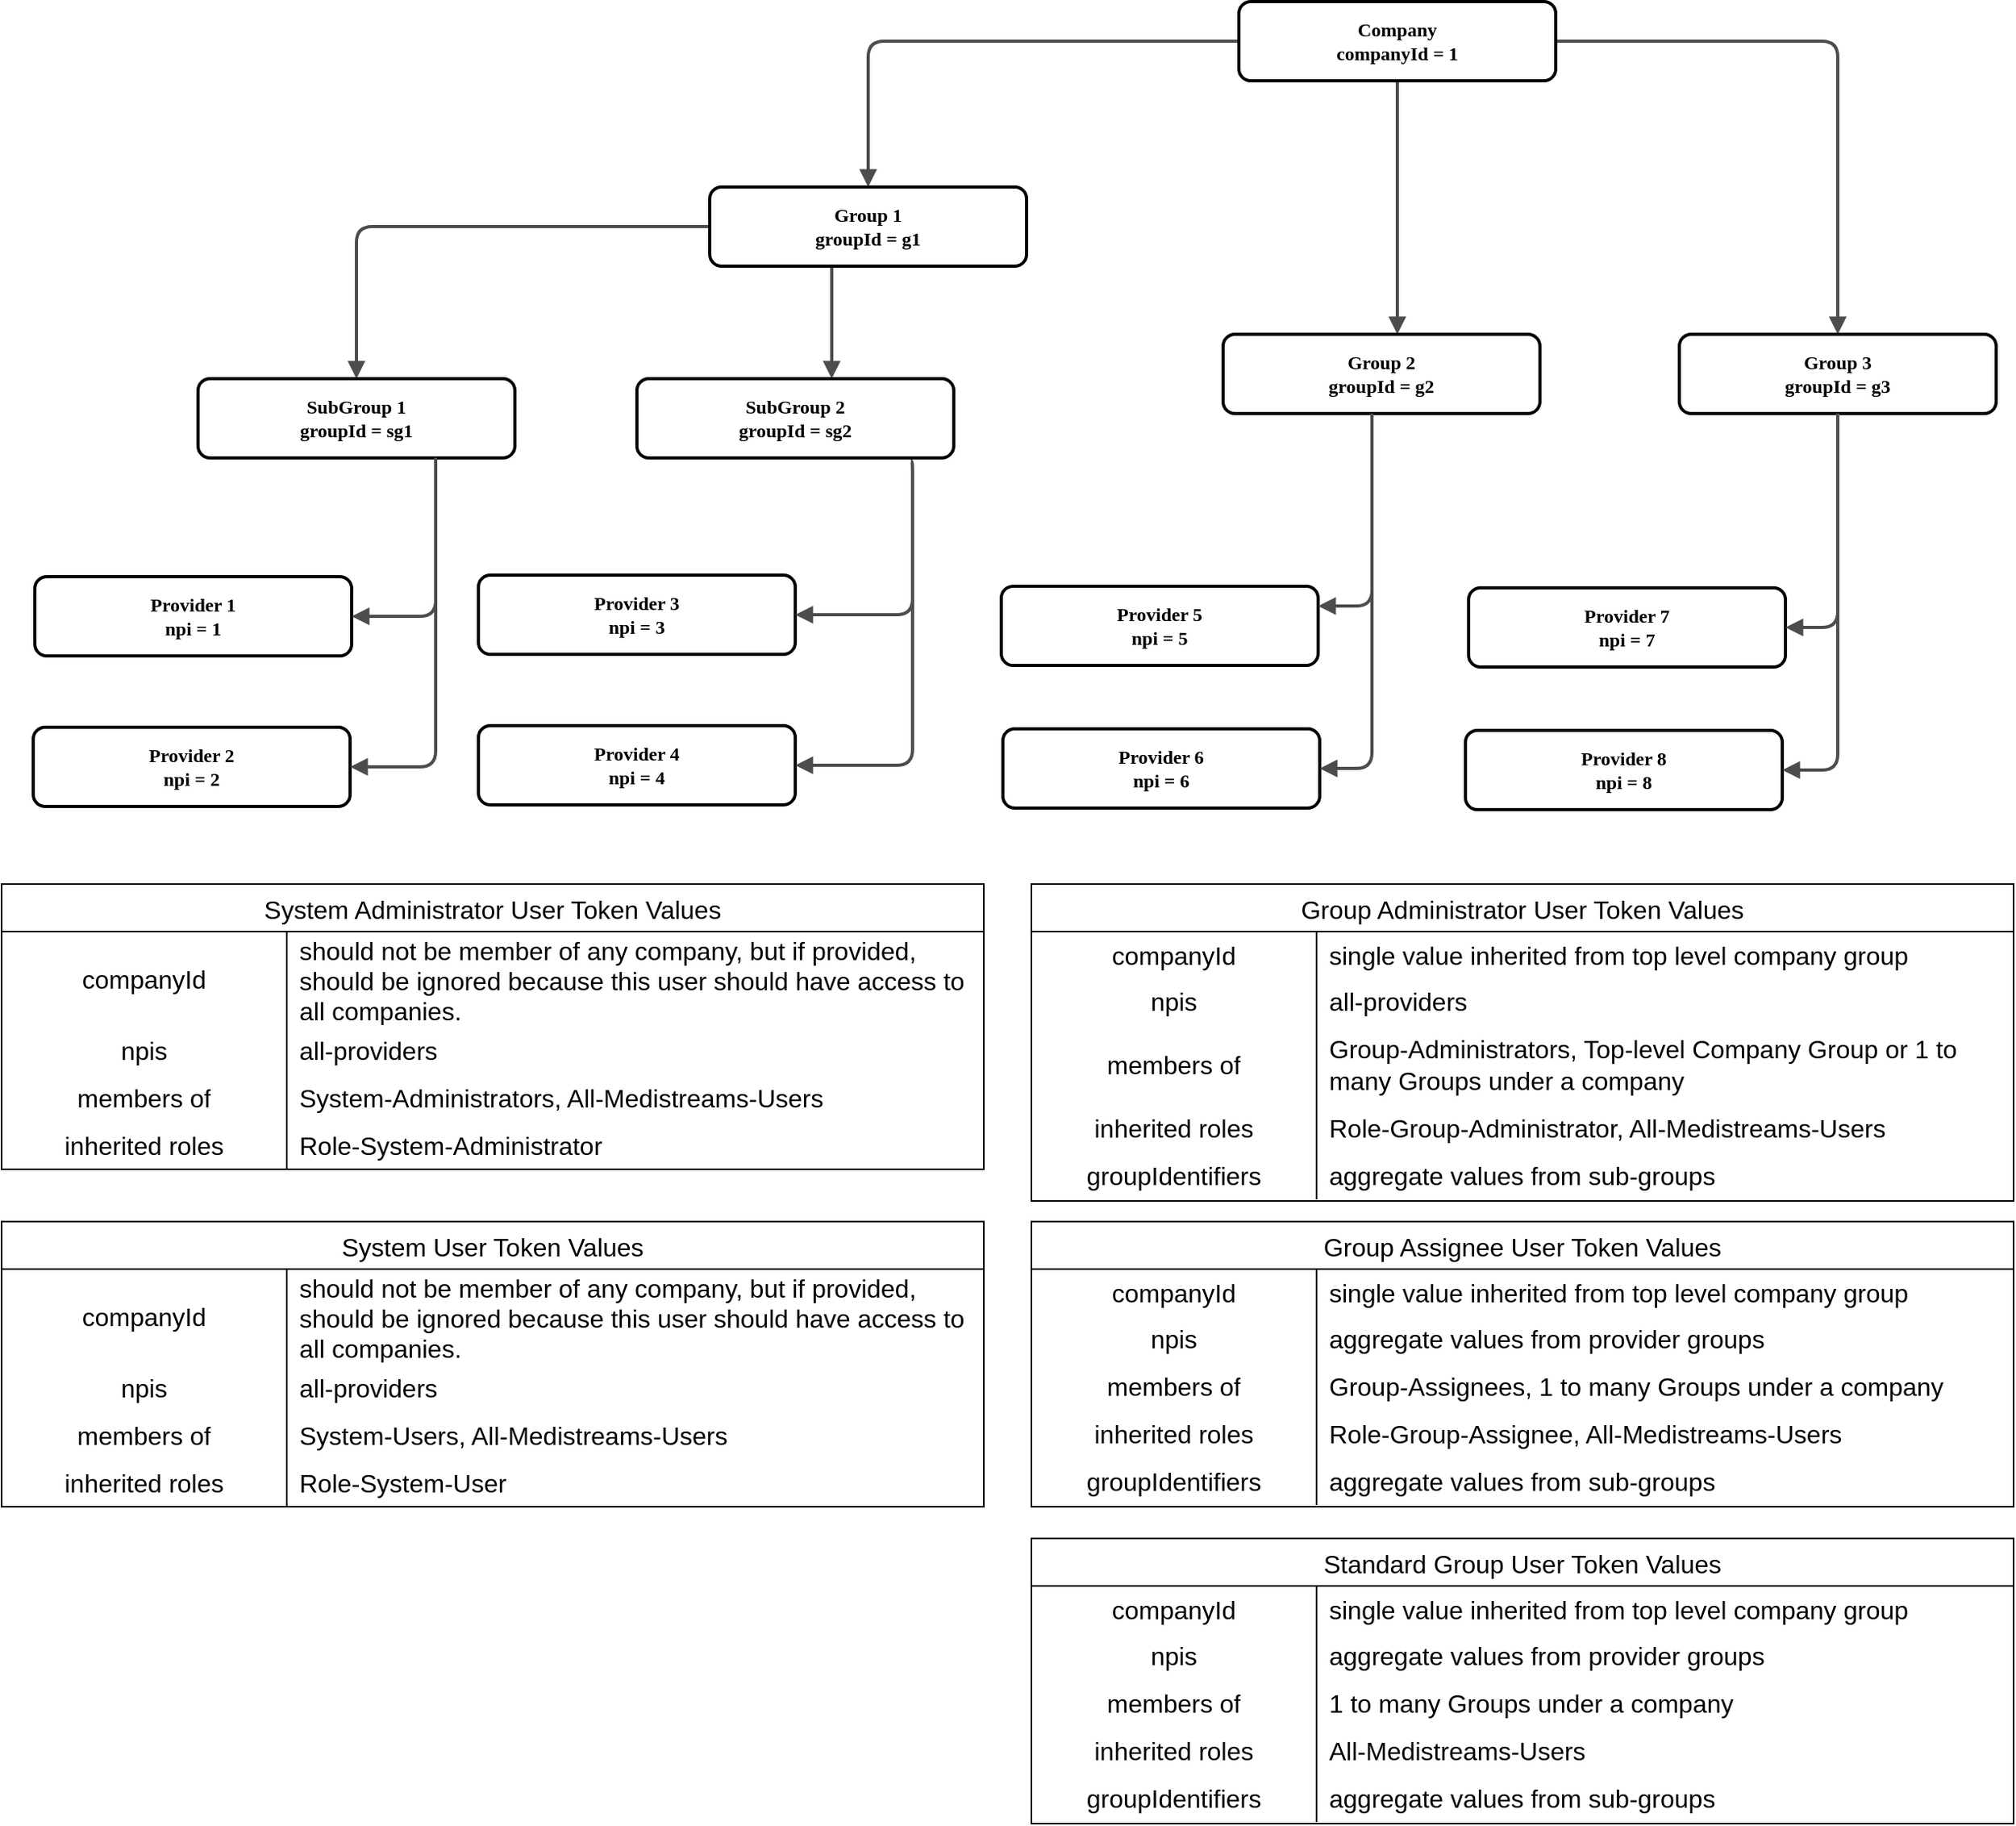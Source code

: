 <mxfile version="22.1.18" type="github">
  <diagram name="Page-1" id="19d8dcba-68ad-dc05-1034-9cf7b2a963f6">
    <mxGraphModel dx="2034" dy="881" grid="1" gridSize="10" guides="1" tooltips="1" connect="1" arrows="1" fold="1" page="1" pageScale="1" pageWidth="1100" pageHeight="850" background="none" math="0" shadow="0">
      <root>
        <mxCell id="0" />
        <mxCell id="1" parent="0" />
        <mxCell id="218ae93e1282097f-42" value="" style="edgeStyle=orthogonalEdgeStyle;rounded=1;html=1;labelBackgroundColor=none;endArrow=block;endFill=1;strokeColor=#4D4D4D;strokeWidth=2;fontFamily=Verdana;fontSize=12;fontStyle=1;entryX=0.55;entryY=0;entryDx=0;entryDy=0;entryPerimeter=0;" parent="1" source="6257edae8c83ed4a-1" target="ilBocAJCW0qdLJUAT_6Z-22" edge="1">
          <mxGeometry relative="1" as="geometry">
            <mxPoint x="908" y="330" as="targetPoint" />
          </mxGeometry>
        </mxCell>
        <mxCell id="218ae93e1282097f-43" value="" style="edgeStyle=orthogonalEdgeStyle;rounded=1;html=1;labelBackgroundColor=none;endArrow=block;endFill=1;strokeColor=#4D4D4D;strokeWidth=2;fontFamily=Verdana;fontSize=12;fontStyle=1" parent="1" source="6257edae8c83ed4a-1" target="6257edae8c83ed4a-9" edge="1">
          <mxGeometry relative="1" as="geometry" />
        </mxCell>
        <mxCell id="218ae93e1282097f-44" value="" style="edgeStyle=orthogonalEdgeStyle;rounded=1;html=1;labelBackgroundColor=none;endArrow=block;endFill=1;strokeColor=#4D4D4D;strokeWidth=2;fontFamily=Verdana;fontSize=12;fontStyle=1;exitX=1;exitY=0.5;exitDx=0;exitDy=0;" parent="1" source="6257edae8c83ed4a-1" target="218ae93e1282097f-2" edge="1">
          <mxGeometry relative="1" as="geometry">
            <mxPoint x="939" y="95" as="sourcePoint" />
          </mxGeometry>
        </mxCell>
        <mxCell id="218ae93e1282097f-45" value="" style="edgeStyle=elbowEdgeStyle;rounded=1;html=1;labelBackgroundColor=none;endArrow=block;endFill=1;strokeColor=#4D4D4D;strokeWidth=2;fontFamily=Verdana;fontSize=12;fontStyle=1" parent="1" source="6257edae8c83ed4a-9" target="6257edae8c83ed4a-21" edge="1">
          <mxGeometry relative="1" as="geometry" />
        </mxCell>
        <mxCell id="218ae93e1282097f-46" value="" style="edgeStyle=orthogonalEdgeStyle;rounded=1;html=1;labelBackgroundColor=none;endArrow=block;endFill=1;strokeColor=#4D4D4D;strokeWidth=2;fontFamily=Verdana;fontSize=12;fontStyle=1" parent="1" source="6257edae8c83ed4a-9" target="218ae93e1282097f-8" edge="1">
          <mxGeometry relative="1" as="geometry" />
        </mxCell>
        <mxCell id="218ae93e1282097f-8" value="SubGroup 1&lt;br&gt;groupId = sg1" style="whiteSpace=wrap;html=1;rounded=1;shadow=0;comic=0;strokeWidth=2;fontFamily=Verdana;align=center;fontSize=12;fontStyle=1" parent="1" vertex="1">
          <mxGeometry x="144" y="308" width="200" height="50" as="geometry" />
        </mxCell>
        <mxCell id="6257edae8c83ed4a-9" value="Group 1&lt;br&gt;groupId = g1" style="whiteSpace=wrap;html=1;rounded=1;shadow=0;comic=0;strokeWidth=2;fontFamily=Verdana;align=center;fontSize=12;fontStyle=1" parent="1" vertex="1">
          <mxGeometry x="467" y="187" width="200" height="50" as="geometry" />
        </mxCell>
        <mxCell id="6257edae8c83ed4a-21" value="SubGroup 2&lt;br&gt;groupId = sg2" style="whiteSpace=wrap;html=1;rounded=1;shadow=0;comic=0;strokeWidth=2;fontFamily=Verdana;align=center;fontSize=12;fontStyle=1" parent="1" vertex="1">
          <mxGeometry x="421" y="308" width="200" height="50" as="geometry" />
        </mxCell>
        <mxCell id="6257edae8c83ed4a-1" value="Company&lt;br&gt;companyId = 1" style="whiteSpace=wrap;html=1;rounded=1;shadow=0;comic=0;strokeWidth=2;fontFamily=Verdana;align=center;fontSize=12;fontStyle=1" parent="1" vertex="1">
          <mxGeometry x="801" y="70" width="200" height="50" as="geometry" />
        </mxCell>
        <mxCell id="218ae93e1282097f-2" value="Group 3&lt;br&gt;groupId = g3" style="whiteSpace=wrap;html=1;rounded=1;shadow=0;comic=0;strokeWidth=2;fontFamily=Verdana;align=center;fontSize=12;fontStyle=1" parent="1" vertex="1">
          <mxGeometry x="1079" y="280" width="200" height="50" as="geometry" />
        </mxCell>
        <mxCell id="ilBocAJCW0qdLJUAT_6Z-4" value="Provider 1&lt;br&gt;npi = 1" style="whiteSpace=wrap;html=1;rounded=1;shadow=0;comic=0;strokeWidth=2;fontFamily=Verdana;align=center;fontSize=12;fontStyle=1" vertex="1" parent="1">
          <mxGeometry x="41" y="433" width="200" height="50" as="geometry" />
        </mxCell>
        <mxCell id="ilBocAJCW0qdLJUAT_6Z-6" value="Provider 2&lt;br&gt;npi = 2" style="whiteSpace=wrap;html=1;rounded=1;shadow=0;comic=0;strokeWidth=2;fontFamily=Verdana;align=center;fontSize=12;fontStyle=1" vertex="1" parent="1">
          <mxGeometry x="40" y="528" width="200" height="50" as="geometry" />
        </mxCell>
        <mxCell id="ilBocAJCW0qdLJUAT_6Z-14" value="" style="edgeStyle=elbowEdgeStyle;rounded=1;html=1;labelBackgroundColor=none;endArrow=block;endFill=1;strokeColor=#4D4D4D;strokeWidth=2;fontFamily=Verdana;fontSize=10;exitX=0.75;exitY=1;exitDx=0;exitDy=0;" edge="1" parent="1" source="218ae93e1282097f-8" target="ilBocAJCW0qdLJUAT_6Z-6">
          <mxGeometry relative="1" as="geometry">
            <mxPoint x="330" y="473" as="sourcePoint" />
            <mxPoint x="246" y="441" as="targetPoint" />
            <Array as="points">
              <mxPoint x="294" y="443" />
              <mxPoint x="250" y="443" />
            </Array>
          </mxGeometry>
        </mxCell>
        <mxCell id="ilBocAJCW0qdLJUAT_6Z-17" value="" style="edgeStyle=elbowEdgeStyle;rounded=1;html=1;labelBackgroundColor=none;endArrow=block;endFill=1;strokeColor=#4D4D4D;strokeWidth=2;fontFamily=Verdana;fontSize=10;exitX=0.75;exitY=1;exitDx=0;exitDy=0;entryX=1;entryY=0.5;entryDx=0;entryDy=0;" edge="1" parent="1" source="218ae93e1282097f-8" target="ilBocAJCW0qdLJUAT_6Z-4">
          <mxGeometry relative="1" as="geometry">
            <mxPoint x="304" y="353" as="sourcePoint" />
            <mxPoint x="260" y="548" as="targetPoint" />
            <Array as="points">
              <mxPoint x="294" y="413" />
            </Array>
          </mxGeometry>
        </mxCell>
        <mxCell id="ilBocAJCW0qdLJUAT_6Z-18" value="Provider 3&lt;br&gt;npi = 3" style="whiteSpace=wrap;html=1;rounded=1;shadow=0;comic=0;strokeWidth=2;fontFamily=Verdana;align=center;fontSize=12;fontStyle=1" vertex="1" parent="1">
          <mxGeometry x="321" y="432" width="200" height="50" as="geometry" />
        </mxCell>
        <mxCell id="ilBocAJCW0qdLJUAT_6Z-19" value="Provider 4&lt;br&gt;npi = 4" style="whiteSpace=wrap;html=1;rounded=1;shadow=0;comic=0;strokeWidth=2;fontFamily=Verdana;align=center;fontSize=12;fontStyle=1" vertex="1" parent="1">
          <mxGeometry x="321" y="527" width="200" height="50" as="geometry" />
        </mxCell>
        <mxCell id="ilBocAJCW0qdLJUAT_6Z-20" value="" style="edgeStyle=elbowEdgeStyle;rounded=1;html=1;labelBackgroundColor=none;endArrow=block;endFill=1;strokeColor=#4D4D4D;strokeWidth=2;fontFamily=Verdana;fontSize=10;entryX=1;entryY=0.5;entryDx=0;entryDy=0;" edge="1" parent="1" target="ilBocAJCW0qdLJUAT_6Z-19">
          <mxGeometry relative="1" as="geometry">
            <mxPoint x="595" y="387" as="sourcePoint" />
            <mxPoint x="551" y="547" as="targetPoint" />
            <Array as="points">
              <mxPoint x="595" y="452" />
              <mxPoint x="551" y="452" />
            </Array>
          </mxGeometry>
        </mxCell>
        <mxCell id="ilBocAJCW0qdLJUAT_6Z-21" value="" style="edgeStyle=elbowEdgeStyle;rounded=1;html=1;labelBackgroundColor=none;endArrow=block;endFill=1;strokeColor=#4D4D4D;strokeWidth=2;fontFamily=Verdana;fontSize=10;exitX=0.865;exitY=1.04;exitDx=0;exitDy=0;exitPerimeter=0;" edge="1" parent="1" source="6257edae8c83ed4a-21" target="ilBocAJCW0qdLJUAT_6Z-18">
          <mxGeometry relative="1" as="geometry">
            <mxPoint x="601" y="357" as="sourcePoint" />
            <mxPoint x="551" y="467" as="targetPoint" />
            <Array as="points">
              <mxPoint x="595" y="422" />
            </Array>
          </mxGeometry>
        </mxCell>
        <mxCell id="ilBocAJCW0qdLJUAT_6Z-22" value="Group 2&lt;br&gt;groupId = g2" style="whiteSpace=wrap;html=1;rounded=1;shadow=0;comic=0;strokeWidth=2;fontFamily=Verdana;align=center;fontSize=12;fontStyle=1" vertex="1" parent="1">
          <mxGeometry x="791" y="280" width="200" height="50" as="geometry" />
        </mxCell>
        <mxCell id="ilBocAJCW0qdLJUAT_6Z-23" value="Provider 5&lt;br&gt;npi = 5" style="whiteSpace=wrap;html=1;rounded=1;shadow=0;comic=0;strokeWidth=2;fontFamily=Verdana;align=center;fontSize=12;fontStyle=1" vertex="1" parent="1">
          <mxGeometry x="651" y="439" width="200" height="50" as="geometry" />
        </mxCell>
        <mxCell id="ilBocAJCW0qdLJUAT_6Z-24" value="Provider 6&lt;br&gt;npi = 6" style="whiteSpace=wrap;html=1;rounded=1;shadow=0;comic=0;strokeWidth=2;fontFamily=Verdana;align=center;fontSize=12;fontStyle=1" vertex="1" parent="1">
          <mxGeometry x="652" y="529" width="200" height="50" as="geometry" />
        </mxCell>
        <mxCell id="ilBocAJCW0qdLJUAT_6Z-25" value="" style="edgeStyle=elbowEdgeStyle;rounded=1;html=1;labelBackgroundColor=none;endArrow=block;endFill=1;strokeColor=#4D4D4D;strokeWidth=2;fontFamily=Verdana;fontSize=10;entryX=1;entryY=0.5;entryDx=0;entryDy=0;" edge="1" parent="1" source="ilBocAJCW0qdLJUAT_6Z-22" target="ilBocAJCW0qdLJUAT_6Z-24">
          <mxGeometry relative="1" as="geometry">
            <mxPoint x="885" y="325" as="sourcePoint" />
            <mxPoint x="841" y="520" as="targetPoint" />
            <Array as="points">
              <mxPoint x="885" y="425" />
              <mxPoint x="841" y="425" />
            </Array>
          </mxGeometry>
        </mxCell>
        <mxCell id="ilBocAJCW0qdLJUAT_6Z-26" value="" style="edgeStyle=elbowEdgeStyle;rounded=1;html=1;labelBackgroundColor=none;endArrow=block;endFill=1;strokeColor=#4D4D4D;strokeWidth=2;fontFamily=Verdana;fontSize=10;entryX=1;entryY=0.25;entryDx=0;entryDy=0;exitX=0.47;exitY=1;exitDx=0;exitDy=0;exitPerimeter=0;" edge="1" parent="1" source="ilBocAJCW0qdLJUAT_6Z-22" target="ilBocAJCW0qdLJUAT_6Z-23">
          <mxGeometry relative="1" as="geometry">
            <mxPoint x="885" y="350" as="sourcePoint" />
            <mxPoint x="841" y="440" as="targetPoint" />
            <Array as="points">
              <mxPoint x="885" y="395" />
            </Array>
          </mxGeometry>
        </mxCell>
        <mxCell id="ilBocAJCW0qdLJUAT_6Z-28" value="Provider 7&lt;br&gt;npi = 7" style="whiteSpace=wrap;html=1;rounded=1;shadow=0;comic=0;strokeWidth=2;fontFamily=Verdana;align=center;fontSize=12;fontStyle=1" vertex="1" parent="1">
          <mxGeometry x="946" y="440" width="200" height="50" as="geometry" />
        </mxCell>
        <mxCell id="ilBocAJCW0qdLJUAT_6Z-29" value="Provider 8&lt;br&gt;npi = 8" style="whiteSpace=wrap;html=1;rounded=1;shadow=0;comic=0;strokeWidth=2;fontFamily=Verdana;align=center;fontSize=12;fontStyle=1" vertex="1" parent="1">
          <mxGeometry x="944" y="530" width="200" height="50" as="geometry" />
        </mxCell>
        <mxCell id="ilBocAJCW0qdLJUAT_6Z-30" value="" style="edgeStyle=elbowEdgeStyle;rounded=1;html=1;labelBackgroundColor=none;endArrow=block;endFill=1;strokeColor=#4D4D4D;strokeWidth=2;fontFamily=Verdana;fontSize=10;entryX=1;entryY=0.5;entryDx=0;entryDy=0;" edge="1" parent="1" target="ilBocAJCW0qdLJUAT_6Z-29">
          <mxGeometry relative="1" as="geometry">
            <mxPoint x="1179" y="370" as="sourcePoint" />
            <mxPoint x="849" y="575" as="targetPoint" />
            <Array as="points">
              <mxPoint x="1179" y="430" />
              <mxPoint x="838" y="435" />
            </Array>
          </mxGeometry>
        </mxCell>
        <mxCell id="ilBocAJCW0qdLJUAT_6Z-31" value="" style="edgeStyle=elbowEdgeStyle;rounded=1;html=1;labelBackgroundColor=none;endArrow=block;endFill=1;strokeColor=#4D4D4D;strokeWidth=2;fontFamily=Verdana;fontSize=10;entryX=1;entryY=0.5;entryDx=0;entryDy=0;exitX=0.5;exitY=1;exitDx=0;exitDy=0;" edge="1" parent="1" source="218ae93e1282097f-2" target="ilBocAJCW0qdLJUAT_6Z-28">
          <mxGeometry relative="1" as="geometry">
            <mxPoint x="1179" y="330" as="sourcePoint" />
            <mxPoint x="1229" y="373" as="targetPoint" />
            <Array as="points">
              <mxPoint x="1179" y="400" />
            </Array>
          </mxGeometry>
        </mxCell>
        <mxCell id="ilBocAJCW0qdLJUAT_6Z-81" value="System Administrator User Token Values" style="shape=table;startSize=30;container=1;collapsible=0;childLayout=tableLayout;fixedRows=1;rowLines=0;fontStyle=0;strokeColor=default;fontSize=16;" vertex="1" parent="1">
          <mxGeometry x="20" y="627" width="620" height="180" as="geometry" />
        </mxCell>
        <mxCell id="ilBocAJCW0qdLJUAT_6Z-82" value="" style="shape=tableRow;horizontal=0;startSize=0;swimlaneHead=0;swimlaneBody=0;top=0;left=0;bottom=0;right=0;collapsible=0;dropTarget=0;fillColor=none;points=[[0,0.5],[1,0.5]];portConstraint=eastwest;strokeColor=inherit;fontSize=16;" vertex="1" parent="ilBocAJCW0qdLJUAT_6Z-81">
          <mxGeometry y="30" width="620" height="60" as="geometry" />
        </mxCell>
        <mxCell id="ilBocAJCW0qdLJUAT_6Z-83" value="companyId" style="shape=partialRectangle;html=1;whiteSpace=wrap;connectable=0;fillColor=none;top=0;left=0;bottom=0;right=0;overflow=hidden;pointerEvents=1;strokeColor=inherit;fontSize=16;" vertex="1" parent="ilBocAJCW0qdLJUAT_6Z-82">
          <mxGeometry width="180" height="60" as="geometry">
            <mxRectangle width="180" height="60" as="alternateBounds" />
          </mxGeometry>
        </mxCell>
        <mxCell id="ilBocAJCW0qdLJUAT_6Z-84" value="should not be member of any company, but if provided, should be ignored because this user should have access to all companies." style="shape=partialRectangle;html=1;whiteSpace=wrap;connectable=0;fillColor=none;top=0;left=0;bottom=0;right=0;align=left;spacingLeft=6;overflow=hidden;strokeColor=inherit;fontSize=16;" vertex="1" parent="ilBocAJCW0qdLJUAT_6Z-82">
          <mxGeometry x="180" width="440" height="60" as="geometry">
            <mxRectangle width="440" height="60" as="alternateBounds" />
          </mxGeometry>
        </mxCell>
        <mxCell id="ilBocAJCW0qdLJUAT_6Z-85" value="" style="shape=tableRow;horizontal=0;startSize=0;swimlaneHead=0;swimlaneBody=0;top=0;left=0;bottom=0;right=0;collapsible=0;dropTarget=0;fillColor=none;points=[[0,0.5],[1,0.5]];portConstraint=eastwest;strokeColor=inherit;fontSize=16;" vertex="1" parent="ilBocAJCW0qdLJUAT_6Z-81">
          <mxGeometry y="90" width="620" height="30" as="geometry" />
        </mxCell>
        <mxCell id="ilBocAJCW0qdLJUAT_6Z-86" value="npis" style="shape=partialRectangle;html=1;whiteSpace=wrap;connectable=0;fillColor=none;top=0;left=0;bottom=0;right=0;overflow=hidden;strokeColor=inherit;fontSize=16;" vertex="1" parent="ilBocAJCW0qdLJUAT_6Z-85">
          <mxGeometry width="180" height="30" as="geometry">
            <mxRectangle width="180" height="30" as="alternateBounds" />
          </mxGeometry>
        </mxCell>
        <mxCell id="ilBocAJCW0qdLJUAT_6Z-87" value="all-providers" style="shape=partialRectangle;html=1;whiteSpace=wrap;connectable=0;fillColor=none;top=0;left=0;bottom=0;right=0;align=left;spacingLeft=6;overflow=hidden;strokeColor=inherit;fontSize=16;" vertex="1" parent="ilBocAJCW0qdLJUAT_6Z-85">
          <mxGeometry x="180" width="440" height="30" as="geometry">
            <mxRectangle width="440" height="30" as="alternateBounds" />
          </mxGeometry>
        </mxCell>
        <mxCell id="ilBocAJCW0qdLJUAT_6Z-104" style="shape=tableRow;horizontal=0;startSize=0;swimlaneHead=0;swimlaneBody=0;top=0;left=0;bottom=0;right=0;collapsible=0;dropTarget=0;fillColor=none;points=[[0,0.5],[1,0.5]];portConstraint=eastwest;strokeColor=inherit;fontSize=16;" vertex="1" parent="ilBocAJCW0qdLJUAT_6Z-81">
          <mxGeometry y="120" width="620" height="30" as="geometry" />
        </mxCell>
        <mxCell id="ilBocAJCW0qdLJUAT_6Z-105" value="members of" style="shape=partialRectangle;html=1;whiteSpace=wrap;connectable=0;fillColor=none;top=0;left=0;bottom=0;right=0;overflow=hidden;strokeColor=inherit;fontSize=16;" vertex="1" parent="ilBocAJCW0qdLJUAT_6Z-104">
          <mxGeometry width="180" height="30" as="geometry">
            <mxRectangle width="180" height="30" as="alternateBounds" />
          </mxGeometry>
        </mxCell>
        <mxCell id="ilBocAJCW0qdLJUAT_6Z-106" value="System-Administrators, All-Medistreams-Users" style="shape=partialRectangle;html=1;whiteSpace=wrap;connectable=0;fillColor=none;top=0;left=0;bottom=0;right=0;align=left;spacingLeft=6;overflow=hidden;strokeColor=inherit;fontSize=16;" vertex="1" parent="ilBocAJCW0qdLJUAT_6Z-104">
          <mxGeometry x="180" width="440" height="30" as="geometry">
            <mxRectangle width="440" height="30" as="alternateBounds" />
          </mxGeometry>
        </mxCell>
        <mxCell id="ilBocAJCW0qdLJUAT_6Z-98" style="shape=tableRow;horizontal=0;startSize=0;swimlaneHead=0;swimlaneBody=0;top=0;left=0;bottom=0;right=0;collapsible=0;dropTarget=0;fillColor=none;points=[[0,0.5],[1,0.5]];portConstraint=eastwest;strokeColor=inherit;fontSize=16;" vertex="1" parent="ilBocAJCW0qdLJUAT_6Z-81">
          <mxGeometry y="150" width="620" height="30" as="geometry" />
        </mxCell>
        <mxCell id="ilBocAJCW0qdLJUAT_6Z-99" value="inherited roles" style="shape=partialRectangle;html=1;whiteSpace=wrap;connectable=0;fillColor=none;top=0;left=0;bottom=0;right=0;overflow=hidden;strokeColor=inherit;fontSize=16;" vertex="1" parent="ilBocAJCW0qdLJUAT_6Z-98">
          <mxGeometry width="180" height="30" as="geometry">
            <mxRectangle width="180" height="30" as="alternateBounds" />
          </mxGeometry>
        </mxCell>
        <mxCell id="ilBocAJCW0qdLJUAT_6Z-100" value="Role-System-Administrator" style="shape=partialRectangle;html=1;whiteSpace=wrap;connectable=0;fillColor=none;top=0;left=0;bottom=0;right=0;align=left;spacingLeft=6;overflow=hidden;strokeColor=inherit;fontSize=16;" vertex="1" parent="ilBocAJCW0qdLJUAT_6Z-98">
          <mxGeometry x="180" width="440" height="30" as="geometry">
            <mxRectangle width="440" height="30" as="alternateBounds" />
          </mxGeometry>
        </mxCell>
        <mxCell id="ilBocAJCW0qdLJUAT_6Z-107" value="Group Administrator User Token Values" style="shape=table;startSize=30;container=1;collapsible=0;childLayout=tableLayout;fixedRows=1;rowLines=0;fontStyle=0;strokeColor=default;fontSize=16;" vertex="1" parent="1">
          <mxGeometry x="670" y="627" width="620" height="200" as="geometry" />
        </mxCell>
        <mxCell id="ilBocAJCW0qdLJUAT_6Z-108" value="" style="shape=tableRow;horizontal=0;startSize=0;swimlaneHead=0;swimlaneBody=0;top=0;left=0;bottom=0;right=0;collapsible=0;dropTarget=0;fillColor=none;points=[[0,0.5],[1,0.5]];portConstraint=eastwest;strokeColor=inherit;fontSize=16;flipV=1;flipH=1;" vertex="1" parent="ilBocAJCW0qdLJUAT_6Z-107">
          <mxGeometry y="30" width="620" height="29" as="geometry" />
        </mxCell>
        <mxCell id="ilBocAJCW0qdLJUAT_6Z-109" value="companyId" style="shape=partialRectangle;html=1;whiteSpace=wrap;connectable=0;fillColor=none;top=0;left=0;bottom=0;right=0;overflow=hidden;pointerEvents=1;strokeColor=inherit;fontSize=16;" vertex="1" parent="ilBocAJCW0qdLJUAT_6Z-108">
          <mxGeometry width="180" height="29" as="geometry">
            <mxRectangle width="180" height="29" as="alternateBounds" />
          </mxGeometry>
        </mxCell>
        <mxCell id="ilBocAJCW0qdLJUAT_6Z-110" value="single value inherited from top level company group" style="shape=partialRectangle;html=1;whiteSpace=wrap;connectable=0;fillColor=none;top=0;left=0;bottom=0;right=0;align=left;spacingLeft=6;overflow=hidden;strokeColor=inherit;fontSize=16;" vertex="1" parent="ilBocAJCW0qdLJUAT_6Z-108">
          <mxGeometry x="180" width="440" height="29" as="geometry">
            <mxRectangle width="440" height="29" as="alternateBounds" />
          </mxGeometry>
        </mxCell>
        <mxCell id="ilBocAJCW0qdLJUAT_6Z-111" value="" style="shape=tableRow;horizontal=0;startSize=0;swimlaneHead=0;swimlaneBody=0;top=0;left=0;bottom=0;right=0;collapsible=0;dropTarget=0;fillColor=none;points=[[0,0.5],[1,0.5]];portConstraint=eastwest;strokeColor=inherit;fontSize=16;" vertex="1" parent="ilBocAJCW0qdLJUAT_6Z-107">
          <mxGeometry y="59" width="620" height="30" as="geometry" />
        </mxCell>
        <mxCell id="ilBocAJCW0qdLJUAT_6Z-112" value="npis" style="shape=partialRectangle;html=1;whiteSpace=wrap;connectable=0;fillColor=none;top=0;left=0;bottom=0;right=0;overflow=hidden;strokeColor=inherit;fontSize=16;" vertex="1" parent="ilBocAJCW0qdLJUAT_6Z-111">
          <mxGeometry width="180" height="30" as="geometry">
            <mxRectangle width="180" height="30" as="alternateBounds" />
          </mxGeometry>
        </mxCell>
        <mxCell id="ilBocAJCW0qdLJUAT_6Z-113" value="all-providers" style="shape=partialRectangle;html=1;whiteSpace=wrap;connectable=0;fillColor=none;top=0;left=0;bottom=0;right=0;align=left;spacingLeft=6;overflow=hidden;strokeColor=inherit;fontSize=16;" vertex="1" parent="ilBocAJCW0qdLJUAT_6Z-111">
          <mxGeometry x="180" width="440" height="30" as="geometry">
            <mxRectangle width="440" height="30" as="alternateBounds" />
          </mxGeometry>
        </mxCell>
        <mxCell id="ilBocAJCW0qdLJUAT_6Z-114" style="shape=tableRow;horizontal=0;startSize=0;swimlaneHead=0;swimlaneBody=0;top=0;left=0;bottom=0;right=0;collapsible=0;dropTarget=0;fillColor=none;points=[[0,0.5],[1,0.5]];portConstraint=eastwest;strokeColor=inherit;fontSize=16;" vertex="1" parent="ilBocAJCW0qdLJUAT_6Z-107">
          <mxGeometry y="89" width="620" height="50" as="geometry" />
        </mxCell>
        <mxCell id="ilBocAJCW0qdLJUAT_6Z-115" value="members of" style="shape=partialRectangle;html=1;whiteSpace=wrap;connectable=0;fillColor=none;top=0;left=0;bottom=0;right=0;overflow=hidden;strokeColor=inherit;fontSize=16;" vertex="1" parent="ilBocAJCW0qdLJUAT_6Z-114">
          <mxGeometry width="180" height="50" as="geometry">
            <mxRectangle width="180" height="50" as="alternateBounds" />
          </mxGeometry>
        </mxCell>
        <mxCell id="ilBocAJCW0qdLJUAT_6Z-116" value="Group-Administrators, Top-level Company Group or 1 to many Groups under a company" style="shape=partialRectangle;html=1;whiteSpace=wrap;connectable=0;fillColor=none;top=0;left=0;bottom=0;right=0;align=left;spacingLeft=6;overflow=hidden;strokeColor=inherit;fontSize=16;" vertex="1" parent="ilBocAJCW0qdLJUAT_6Z-114">
          <mxGeometry x="180" width="440" height="50" as="geometry">
            <mxRectangle width="440" height="50" as="alternateBounds" />
          </mxGeometry>
        </mxCell>
        <mxCell id="ilBocAJCW0qdLJUAT_6Z-117" style="shape=tableRow;horizontal=0;startSize=0;swimlaneHead=0;swimlaneBody=0;top=0;left=0;bottom=0;right=0;collapsible=0;dropTarget=0;fillColor=none;points=[[0,0.5],[1,0.5]];portConstraint=eastwest;strokeColor=inherit;fontSize=16;" vertex="1" parent="ilBocAJCW0qdLJUAT_6Z-107">
          <mxGeometry y="139" width="620" height="30" as="geometry" />
        </mxCell>
        <mxCell id="ilBocAJCW0qdLJUAT_6Z-118" value="inherited roles" style="shape=partialRectangle;html=1;whiteSpace=wrap;connectable=0;fillColor=none;top=0;left=0;bottom=0;right=0;overflow=hidden;strokeColor=inherit;fontSize=16;" vertex="1" parent="ilBocAJCW0qdLJUAT_6Z-117">
          <mxGeometry width="180" height="30" as="geometry">
            <mxRectangle width="180" height="30" as="alternateBounds" />
          </mxGeometry>
        </mxCell>
        <mxCell id="ilBocAJCW0qdLJUAT_6Z-119" value="Role-Group-Administrator, All-Medistreams-Users" style="shape=partialRectangle;html=1;whiteSpace=wrap;connectable=0;fillColor=none;top=0;left=0;bottom=0;right=0;align=left;spacingLeft=6;overflow=hidden;strokeColor=inherit;fontSize=16;" vertex="1" parent="ilBocAJCW0qdLJUAT_6Z-117">
          <mxGeometry x="180" width="440" height="30" as="geometry">
            <mxRectangle width="440" height="30" as="alternateBounds" />
          </mxGeometry>
        </mxCell>
        <mxCell id="ilBocAJCW0qdLJUAT_6Z-139" style="shape=tableRow;horizontal=0;startSize=0;swimlaneHead=0;swimlaneBody=0;top=0;left=0;bottom=0;right=0;collapsible=0;dropTarget=0;fillColor=none;points=[[0,0.5],[1,0.5]];portConstraint=eastwest;strokeColor=inherit;fontSize=16;" vertex="1" parent="ilBocAJCW0qdLJUAT_6Z-107">
          <mxGeometry y="169" width="620" height="30" as="geometry" />
        </mxCell>
        <mxCell id="ilBocAJCW0qdLJUAT_6Z-140" value="groupIdentifiers" style="shape=partialRectangle;html=1;whiteSpace=wrap;connectable=0;fillColor=none;top=0;left=0;bottom=0;right=0;overflow=hidden;strokeColor=inherit;fontSize=16;" vertex="1" parent="ilBocAJCW0qdLJUAT_6Z-139">
          <mxGeometry width="180" height="30" as="geometry">
            <mxRectangle width="180" height="30" as="alternateBounds" />
          </mxGeometry>
        </mxCell>
        <mxCell id="ilBocAJCW0qdLJUAT_6Z-141" value="aggregate values from sub-groups" style="shape=partialRectangle;html=1;whiteSpace=wrap;connectable=0;fillColor=none;top=0;left=0;bottom=0;right=0;align=left;spacingLeft=6;overflow=hidden;strokeColor=inherit;fontSize=16;" vertex="1" parent="ilBocAJCW0qdLJUAT_6Z-139">
          <mxGeometry x="180" width="440" height="30" as="geometry">
            <mxRectangle width="440" height="30" as="alternateBounds" />
          </mxGeometry>
        </mxCell>
        <mxCell id="ilBocAJCW0qdLJUAT_6Z-120" value="Group Assignee User Token Values" style="shape=table;startSize=30;container=1;collapsible=0;childLayout=tableLayout;fixedRows=1;rowLines=0;fontStyle=0;strokeColor=default;fontSize=16;" vertex="1" parent="1">
          <mxGeometry x="670" y="840" width="620" height="180" as="geometry" />
        </mxCell>
        <mxCell id="ilBocAJCW0qdLJUAT_6Z-121" value="" style="shape=tableRow;horizontal=0;startSize=0;swimlaneHead=0;swimlaneBody=0;top=0;left=0;bottom=0;right=0;collapsible=0;dropTarget=0;fillColor=none;points=[[0,0.5],[1,0.5]];portConstraint=eastwest;strokeColor=inherit;fontSize=16;flipV=1;flipH=1;" vertex="1" parent="ilBocAJCW0qdLJUAT_6Z-120">
          <mxGeometry y="30" width="620" height="29" as="geometry" />
        </mxCell>
        <mxCell id="ilBocAJCW0qdLJUAT_6Z-122" value="companyId" style="shape=partialRectangle;html=1;whiteSpace=wrap;connectable=0;fillColor=none;top=0;left=0;bottom=0;right=0;overflow=hidden;pointerEvents=1;strokeColor=inherit;fontSize=16;" vertex="1" parent="ilBocAJCW0qdLJUAT_6Z-121">
          <mxGeometry width="180" height="29" as="geometry">
            <mxRectangle width="180" height="29" as="alternateBounds" />
          </mxGeometry>
        </mxCell>
        <mxCell id="ilBocAJCW0qdLJUAT_6Z-123" value="single value&amp;nbsp;inherited from top level company group" style="shape=partialRectangle;html=1;whiteSpace=wrap;connectable=0;fillColor=none;top=0;left=0;bottom=0;right=0;align=left;spacingLeft=6;overflow=hidden;strokeColor=inherit;fontSize=16;" vertex="1" parent="ilBocAJCW0qdLJUAT_6Z-121">
          <mxGeometry x="180" width="440" height="29" as="geometry">
            <mxRectangle width="440" height="29" as="alternateBounds" />
          </mxGeometry>
        </mxCell>
        <mxCell id="ilBocAJCW0qdLJUAT_6Z-124" value="" style="shape=tableRow;horizontal=0;startSize=0;swimlaneHead=0;swimlaneBody=0;top=0;left=0;bottom=0;right=0;collapsible=0;dropTarget=0;fillColor=none;points=[[0,0.5],[1,0.5]];portConstraint=eastwest;strokeColor=inherit;fontSize=16;" vertex="1" parent="ilBocAJCW0qdLJUAT_6Z-120">
          <mxGeometry y="59" width="620" height="30" as="geometry" />
        </mxCell>
        <mxCell id="ilBocAJCW0qdLJUAT_6Z-125" value="npis" style="shape=partialRectangle;html=1;whiteSpace=wrap;connectable=0;fillColor=none;top=0;left=0;bottom=0;right=0;overflow=hidden;strokeColor=inherit;fontSize=16;" vertex="1" parent="ilBocAJCW0qdLJUAT_6Z-124">
          <mxGeometry width="180" height="30" as="geometry">
            <mxRectangle width="180" height="30" as="alternateBounds" />
          </mxGeometry>
        </mxCell>
        <mxCell id="ilBocAJCW0qdLJUAT_6Z-126" value="aggregate values from provider groups" style="shape=partialRectangle;html=1;whiteSpace=wrap;connectable=0;fillColor=none;top=0;left=0;bottom=0;right=0;align=left;spacingLeft=6;overflow=hidden;strokeColor=inherit;fontSize=16;" vertex="1" parent="ilBocAJCW0qdLJUAT_6Z-124">
          <mxGeometry x="180" width="440" height="30" as="geometry">
            <mxRectangle width="440" height="30" as="alternateBounds" />
          </mxGeometry>
        </mxCell>
        <mxCell id="ilBocAJCW0qdLJUAT_6Z-127" style="shape=tableRow;horizontal=0;startSize=0;swimlaneHead=0;swimlaneBody=0;top=0;left=0;bottom=0;right=0;collapsible=0;dropTarget=0;fillColor=none;points=[[0,0.5],[1,0.5]];portConstraint=eastwest;strokeColor=inherit;fontSize=16;" vertex="1" parent="ilBocAJCW0qdLJUAT_6Z-120">
          <mxGeometry y="89" width="620" height="30" as="geometry" />
        </mxCell>
        <mxCell id="ilBocAJCW0qdLJUAT_6Z-128" value="members of" style="shape=partialRectangle;html=1;whiteSpace=wrap;connectable=0;fillColor=none;top=0;left=0;bottom=0;right=0;overflow=hidden;strokeColor=inherit;fontSize=16;" vertex="1" parent="ilBocAJCW0qdLJUAT_6Z-127">
          <mxGeometry width="180" height="30" as="geometry">
            <mxRectangle width="180" height="30" as="alternateBounds" />
          </mxGeometry>
        </mxCell>
        <mxCell id="ilBocAJCW0qdLJUAT_6Z-129" value="Group-Assignees, 1 to many Groups under a company" style="shape=partialRectangle;html=1;whiteSpace=wrap;connectable=0;fillColor=none;top=0;left=0;bottom=0;right=0;align=left;spacingLeft=6;overflow=hidden;strokeColor=inherit;fontSize=16;" vertex="1" parent="ilBocAJCW0qdLJUAT_6Z-127">
          <mxGeometry x="180" width="440" height="30" as="geometry">
            <mxRectangle width="440" height="30" as="alternateBounds" />
          </mxGeometry>
        </mxCell>
        <mxCell id="ilBocAJCW0qdLJUAT_6Z-130" style="shape=tableRow;horizontal=0;startSize=0;swimlaneHead=0;swimlaneBody=0;top=0;left=0;bottom=0;right=0;collapsible=0;dropTarget=0;fillColor=none;points=[[0,0.5],[1,0.5]];portConstraint=eastwest;strokeColor=inherit;fontSize=16;" vertex="1" parent="ilBocAJCW0qdLJUAT_6Z-120">
          <mxGeometry y="119" width="620" height="30" as="geometry" />
        </mxCell>
        <mxCell id="ilBocAJCW0qdLJUAT_6Z-131" value="inherited roles" style="shape=partialRectangle;html=1;whiteSpace=wrap;connectable=0;fillColor=none;top=0;left=0;bottom=0;right=0;overflow=hidden;strokeColor=inherit;fontSize=16;" vertex="1" parent="ilBocAJCW0qdLJUAT_6Z-130">
          <mxGeometry width="180" height="30" as="geometry">
            <mxRectangle width="180" height="30" as="alternateBounds" />
          </mxGeometry>
        </mxCell>
        <mxCell id="ilBocAJCW0qdLJUAT_6Z-132" value="Role-Group-Assignee, All-Medistreams-Users" style="shape=partialRectangle;html=1;whiteSpace=wrap;connectable=0;fillColor=none;top=0;left=0;bottom=0;right=0;align=left;spacingLeft=6;overflow=hidden;strokeColor=inherit;fontSize=16;" vertex="1" parent="ilBocAJCW0qdLJUAT_6Z-130">
          <mxGeometry x="180" width="440" height="30" as="geometry">
            <mxRectangle width="440" height="30" as="alternateBounds" />
          </mxGeometry>
        </mxCell>
        <mxCell id="ilBocAJCW0qdLJUAT_6Z-136" style="shape=tableRow;horizontal=0;startSize=0;swimlaneHead=0;swimlaneBody=0;top=0;left=0;bottom=0;right=0;collapsible=0;dropTarget=0;fillColor=none;points=[[0,0.5],[1,0.5]];portConstraint=eastwest;strokeColor=inherit;fontSize=16;" vertex="1" parent="ilBocAJCW0qdLJUAT_6Z-120">
          <mxGeometry y="149" width="620" height="30" as="geometry" />
        </mxCell>
        <mxCell id="ilBocAJCW0qdLJUAT_6Z-137" value="groupIdentifiers" style="shape=partialRectangle;html=1;whiteSpace=wrap;connectable=0;fillColor=none;top=0;left=0;bottom=0;right=0;overflow=hidden;strokeColor=inherit;fontSize=16;" vertex="1" parent="ilBocAJCW0qdLJUAT_6Z-136">
          <mxGeometry width="180" height="30" as="geometry">
            <mxRectangle width="180" height="30" as="alternateBounds" />
          </mxGeometry>
        </mxCell>
        <mxCell id="ilBocAJCW0qdLJUAT_6Z-138" value="aggregate values from sub-groups" style="shape=partialRectangle;html=1;whiteSpace=wrap;connectable=0;fillColor=none;top=0;left=0;bottom=0;right=0;align=left;spacingLeft=6;overflow=hidden;strokeColor=inherit;fontSize=16;" vertex="1" parent="ilBocAJCW0qdLJUAT_6Z-136">
          <mxGeometry x="180" width="440" height="30" as="geometry">
            <mxRectangle width="440" height="30" as="alternateBounds" />
          </mxGeometry>
        </mxCell>
        <mxCell id="ilBocAJCW0qdLJUAT_6Z-142" value="Standard Group User Token Values" style="shape=table;startSize=30;container=1;collapsible=0;childLayout=tableLayout;fixedRows=1;rowLines=0;fontStyle=0;strokeColor=default;fontSize=16;" vertex="1" parent="1">
          <mxGeometry x="670" y="1040" width="620" height="180" as="geometry" />
        </mxCell>
        <mxCell id="ilBocAJCW0qdLJUAT_6Z-143" value="" style="shape=tableRow;horizontal=0;startSize=0;swimlaneHead=0;swimlaneBody=0;top=0;left=0;bottom=0;right=0;collapsible=0;dropTarget=0;fillColor=none;points=[[0,0.5],[1,0.5]];portConstraint=eastwest;strokeColor=inherit;fontSize=16;flipV=1;flipH=1;" vertex="1" parent="ilBocAJCW0qdLJUAT_6Z-142">
          <mxGeometry y="30" width="620" height="29" as="geometry" />
        </mxCell>
        <mxCell id="ilBocAJCW0qdLJUAT_6Z-144" value="companyId" style="shape=partialRectangle;html=1;whiteSpace=wrap;connectable=0;fillColor=none;top=0;left=0;bottom=0;right=0;overflow=hidden;pointerEvents=1;strokeColor=inherit;fontSize=16;" vertex="1" parent="ilBocAJCW0qdLJUAT_6Z-143">
          <mxGeometry width="180" height="29" as="geometry">
            <mxRectangle width="180" height="29" as="alternateBounds" />
          </mxGeometry>
        </mxCell>
        <mxCell id="ilBocAJCW0qdLJUAT_6Z-145" value="single value&amp;nbsp;inherited from top level company group" style="shape=partialRectangle;html=1;whiteSpace=wrap;connectable=0;fillColor=none;top=0;left=0;bottom=0;right=0;align=left;spacingLeft=6;overflow=hidden;strokeColor=inherit;fontSize=16;" vertex="1" parent="ilBocAJCW0qdLJUAT_6Z-143">
          <mxGeometry x="180" width="440" height="29" as="geometry">
            <mxRectangle width="440" height="29" as="alternateBounds" />
          </mxGeometry>
        </mxCell>
        <mxCell id="ilBocAJCW0qdLJUAT_6Z-146" value="" style="shape=tableRow;horizontal=0;startSize=0;swimlaneHead=0;swimlaneBody=0;top=0;left=0;bottom=0;right=0;collapsible=0;dropTarget=0;fillColor=none;points=[[0,0.5],[1,0.5]];portConstraint=eastwest;strokeColor=inherit;fontSize=16;" vertex="1" parent="ilBocAJCW0qdLJUAT_6Z-142">
          <mxGeometry y="59" width="620" height="30" as="geometry" />
        </mxCell>
        <mxCell id="ilBocAJCW0qdLJUAT_6Z-147" value="npis" style="shape=partialRectangle;html=1;whiteSpace=wrap;connectable=0;fillColor=none;top=0;left=0;bottom=0;right=0;overflow=hidden;strokeColor=inherit;fontSize=16;" vertex="1" parent="ilBocAJCW0qdLJUAT_6Z-146">
          <mxGeometry width="180" height="30" as="geometry">
            <mxRectangle width="180" height="30" as="alternateBounds" />
          </mxGeometry>
        </mxCell>
        <mxCell id="ilBocAJCW0qdLJUAT_6Z-148" value="aggregate values from provider groups" style="shape=partialRectangle;html=1;whiteSpace=wrap;connectable=0;fillColor=none;top=0;left=0;bottom=0;right=0;align=left;spacingLeft=6;overflow=hidden;strokeColor=inherit;fontSize=16;" vertex="1" parent="ilBocAJCW0qdLJUAT_6Z-146">
          <mxGeometry x="180" width="440" height="30" as="geometry">
            <mxRectangle width="440" height="30" as="alternateBounds" />
          </mxGeometry>
        </mxCell>
        <mxCell id="ilBocAJCW0qdLJUAT_6Z-149" style="shape=tableRow;horizontal=0;startSize=0;swimlaneHead=0;swimlaneBody=0;top=0;left=0;bottom=0;right=0;collapsible=0;dropTarget=0;fillColor=none;points=[[0,0.5],[1,0.5]];portConstraint=eastwest;strokeColor=inherit;fontSize=16;" vertex="1" parent="ilBocAJCW0qdLJUAT_6Z-142">
          <mxGeometry y="89" width="620" height="30" as="geometry" />
        </mxCell>
        <mxCell id="ilBocAJCW0qdLJUAT_6Z-150" value="members of" style="shape=partialRectangle;html=1;whiteSpace=wrap;connectable=0;fillColor=none;top=0;left=0;bottom=0;right=0;overflow=hidden;strokeColor=inherit;fontSize=16;" vertex="1" parent="ilBocAJCW0qdLJUAT_6Z-149">
          <mxGeometry width="180" height="30" as="geometry">
            <mxRectangle width="180" height="30" as="alternateBounds" />
          </mxGeometry>
        </mxCell>
        <mxCell id="ilBocAJCW0qdLJUAT_6Z-151" value="1 to many Groups under a company" style="shape=partialRectangle;html=1;whiteSpace=wrap;connectable=0;fillColor=none;top=0;left=0;bottom=0;right=0;align=left;spacingLeft=6;overflow=hidden;strokeColor=inherit;fontSize=16;" vertex="1" parent="ilBocAJCW0qdLJUAT_6Z-149">
          <mxGeometry x="180" width="440" height="30" as="geometry">
            <mxRectangle width="440" height="30" as="alternateBounds" />
          </mxGeometry>
        </mxCell>
        <mxCell id="ilBocAJCW0qdLJUAT_6Z-152" style="shape=tableRow;horizontal=0;startSize=0;swimlaneHead=0;swimlaneBody=0;top=0;left=0;bottom=0;right=0;collapsible=0;dropTarget=0;fillColor=none;points=[[0,0.5],[1,0.5]];portConstraint=eastwest;strokeColor=inherit;fontSize=16;" vertex="1" parent="ilBocAJCW0qdLJUAT_6Z-142">
          <mxGeometry y="119" width="620" height="30" as="geometry" />
        </mxCell>
        <mxCell id="ilBocAJCW0qdLJUAT_6Z-153" value="inherited roles" style="shape=partialRectangle;html=1;whiteSpace=wrap;connectable=0;fillColor=none;top=0;left=0;bottom=0;right=0;overflow=hidden;strokeColor=inherit;fontSize=16;" vertex="1" parent="ilBocAJCW0qdLJUAT_6Z-152">
          <mxGeometry width="180" height="30" as="geometry">
            <mxRectangle width="180" height="30" as="alternateBounds" />
          </mxGeometry>
        </mxCell>
        <mxCell id="ilBocAJCW0qdLJUAT_6Z-154" value="All-Medistreams-Users" style="shape=partialRectangle;html=1;whiteSpace=wrap;connectable=0;fillColor=none;top=0;left=0;bottom=0;right=0;align=left;spacingLeft=6;overflow=hidden;strokeColor=inherit;fontSize=16;" vertex="1" parent="ilBocAJCW0qdLJUAT_6Z-152">
          <mxGeometry x="180" width="440" height="30" as="geometry">
            <mxRectangle width="440" height="30" as="alternateBounds" />
          </mxGeometry>
        </mxCell>
        <mxCell id="ilBocAJCW0qdLJUAT_6Z-155" style="shape=tableRow;horizontal=0;startSize=0;swimlaneHead=0;swimlaneBody=0;top=0;left=0;bottom=0;right=0;collapsible=0;dropTarget=0;fillColor=none;points=[[0,0.5],[1,0.5]];portConstraint=eastwest;strokeColor=inherit;fontSize=16;" vertex="1" parent="ilBocAJCW0qdLJUAT_6Z-142">
          <mxGeometry y="149" width="620" height="30" as="geometry" />
        </mxCell>
        <mxCell id="ilBocAJCW0qdLJUAT_6Z-156" value="groupIdentifiers" style="shape=partialRectangle;html=1;whiteSpace=wrap;connectable=0;fillColor=none;top=0;left=0;bottom=0;right=0;overflow=hidden;strokeColor=inherit;fontSize=16;" vertex="1" parent="ilBocAJCW0qdLJUAT_6Z-155">
          <mxGeometry width="180" height="30" as="geometry">
            <mxRectangle width="180" height="30" as="alternateBounds" />
          </mxGeometry>
        </mxCell>
        <mxCell id="ilBocAJCW0qdLJUAT_6Z-157" value="aggregate values from sub-groups" style="shape=partialRectangle;html=1;whiteSpace=wrap;connectable=0;fillColor=none;top=0;left=0;bottom=0;right=0;align=left;spacingLeft=6;overflow=hidden;strokeColor=inherit;fontSize=16;" vertex="1" parent="ilBocAJCW0qdLJUAT_6Z-155">
          <mxGeometry x="180" width="440" height="30" as="geometry">
            <mxRectangle width="440" height="30" as="alternateBounds" />
          </mxGeometry>
        </mxCell>
        <mxCell id="ilBocAJCW0qdLJUAT_6Z-158" value="System User Token Values" style="shape=table;startSize=30;container=1;collapsible=0;childLayout=tableLayout;fixedRows=1;rowLines=0;fontStyle=0;strokeColor=default;fontSize=16;" vertex="1" parent="1">
          <mxGeometry x="20" y="840" width="620" height="180" as="geometry" />
        </mxCell>
        <mxCell id="ilBocAJCW0qdLJUAT_6Z-159" value="" style="shape=tableRow;horizontal=0;startSize=0;swimlaneHead=0;swimlaneBody=0;top=0;left=0;bottom=0;right=0;collapsible=0;dropTarget=0;fillColor=none;points=[[0,0.5],[1,0.5]];portConstraint=eastwest;strokeColor=inherit;fontSize=16;" vertex="1" parent="ilBocAJCW0qdLJUAT_6Z-158">
          <mxGeometry y="30" width="620" height="60" as="geometry" />
        </mxCell>
        <mxCell id="ilBocAJCW0qdLJUAT_6Z-160" value="companyId" style="shape=partialRectangle;html=1;whiteSpace=wrap;connectable=0;fillColor=none;top=0;left=0;bottom=0;right=0;overflow=hidden;pointerEvents=1;strokeColor=inherit;fontSize=16;" vertex="1" parent="ilBocAJCW0qdLJUAT_6Z-159">
          <mxGeometry width="180" height="60" as="geometry">
            <mxRectangle width="180" height="60" as="alternateBounds" />
          </mxGeometry>
        </mxCell>
        <mxCell id="ilBocAJCW0qdLJUAT_6Z-161" value="should not be member of any company, but if provided, should be ignored because this user should have access to all companies." style="shape=partialRectangle;html=1;whiteSpace=wrap;connectable=0;fillColor=none;top=0;left=0;bottom=0;right=0;align=left;spacingLeft=6;overflow=hidden;strokeColor=inherit;fontSize=16;" vertex="1" parent="ilBocAJCW0qdLJUAT_6Z-159">
          <mxGeometry x="180" width="440" height="60" as="geometry">
            <mxRectangle width="440" height="60" as="alternateBounds" />
          </mxGeometry>
        </mxCell>
        <mxCell id="ilBocAJCW0qdLJUAT_6Z-162" value="" style="shape=tableRow;horizontal=0;startSize=0;swimlaneHead=0;swimlaneBody=0;top=0;left=0;bottom=0;right=0;collapsible=0;dropTarget=0;fillColor=none;points=[[0,0.5],[1,0.5]];portConstraint=eastwest;strokeColor=inherit;fontSize=16;" vertex="1" parent="ilBocAJCW0qdLJUAT_6Z-158">
          <mxGeometry y="90" width="620" height="30" as="geometry" />
        </mxCell>
        <mxCell id="ilBocAJCW0qdLJUAT_6Z-163" value="npis" style="shape=partialRectangle;html=1;whiteSpace=wrap;connectable=0;fillColor=none;top=0;left=0;bottom=0;right=0;overflow=hidden;strokeColor=inherit;fontSize=16;" vertex="1" parent="ilBocAJCW0qdLJUAT_6Z-162">
          <mxGeometry width="180" height="30" as="geometry">
            <mxRectangle width="180" height="30" as="alternateBounds" />
          </mxGeometry>
        </mxCell>
        <mxCell id="ilBocAJCW0qdLJUAT_6Z-164" value="all-providers" style="shape=partialRectangle;html=1;whiteSpace=wrap;connectable=0;fillColor=none;top=0;left=0;bottom=0;right=0;align=left;spacingLeft=6;overflow=hidden;strokeColor=inherit;fontSize=16;" vertex="1" parent="ilBocAJCW0qdLJUAT_6Z-162">
          <mxGeometry x="180" width="440" height="30" as="geometry">
            <mxRectangle width="440" height="30" as="alternateBounds" />
          </mxGeometry>
        </mxCell>
        <mxCell id="ilBocAJCW0qdLJUAT_6Z-165" style="shape=tableRow;horizontal=0;startSize=0;swimlaneHead=0;swimlaneBody=0;top=0;left=0;bottom=0;right=0;collapsible=0;dropTarget=0;fillColor=none;points=[[0,0.5],[1,0.5]];portConstraint=eastwest;strokeColor=inherit;fontSize=16;" vertex="1" parent="ilBocAJCW0qdLJUAT_6Z-158">
          <mxGeometry y="120" width="620" height="30" as="geometry" />
        </mxCell>
        <mxCell id="ilBocAJCW0qdLJUAT_6Z-166" value="members of" style="shape=partialRectangle;html=1;whiteSpace=wrap;connectable=0;fillColor=none;top=0;left=0;bottom=0;right=0;overflow=hidden;strokeColor=inherit;fontSize=16;" vertex="1" parent="ilBocAJCW0qdLJUAT_6Z-165">
          <mxGeometry width="180" height="30" as="geometry">
            <mxRectangle width="180" height="30" as="alternateBounds" />
          </mxGeometry>
        </mxCell>
        <mxCell id="ilBocAJCW0qdLJUAT_6Z-167" value="System-Users, All-Medistreams-Users" style="shape=partialRectangle;html=1;whiteSpace=wrap;connectable=0;fillColor=none;top=0;left=0;bottom=0;right=0;align=left;spacingLeft=6;overflow=hidden;strokeColor=inherit;fontSize=16;" vertex="1" parent="ilBocAJCW0qdLJUAT_6Z-165">
          <mxGeometry x="180" width="440" height="30" as="geometry">
            <mxRectangle width="440" height="30" as="alternateBounds" />
          </mxGeometry>
        </mxCell>
        <mxCell id="ilBocAJCW0qdLJUAT_6Z-168" style="shape=tableRow;horizontal=0;startSize=0;swimlaneHead=0;swimlaneBody=0;top=0;left=0;bottom=0;right=0;collapsible=0;dropTarget=0;fillColor=none;points=[[0,0.5],[1,0.5]];portConstraint=eastwest;strokeColor=inherit;fontSize=16;" vertex="1" parent="ilBocAJCW0qdLJUAT_6Z-158">
          <mxGeometry y="150" width="620" height="30" as="geometry" />
        </mxCell>
        <mxCell id="ilBocAJCW0qdLJUAT_6Z-169" value="inherited roles" style="shape=partialRectangle;html=1;whiteSpace=wrap;connectable=0;fillColor=none;top=0;left=0;bottom=0;right=0;overflow=hidden;strokeColor=inherit;fontSize=16;" vertex="1" parent="ilBocAJCW0qdLJUAT_6Z-168">
          <mxGeometry width="180" height="30" as="geometry">
            <mxRectangle width="180" height="30" as="alternateBounds" />
          </mxGeometry>
        </mxCell>
        <mxCell id="ilBocAJCW0qdLJUAT_6Z-170" value="Role-System-User" style="shape=partialRectangle;html=1;whiteSpace=wrap;connectable=0;fillColor=none;top=0;left=0;bottom=0;right=0;align=left;spacingLeft=6;overflow=hidden;strokeColor=inherit;fontSize=16;" vertex="1" parent="ilBocAJCW0qdLJUAT_6Z-168">
          <mxGeometry x="180" width="440" height="30" as="geometry">
            <mxRectangle width="440" height="30" as="alternateBounds" />
          </mxGeometry>
        </mxCell>
      </root>
    </mxGraphModel>
  </diagram>
</mxfile>
